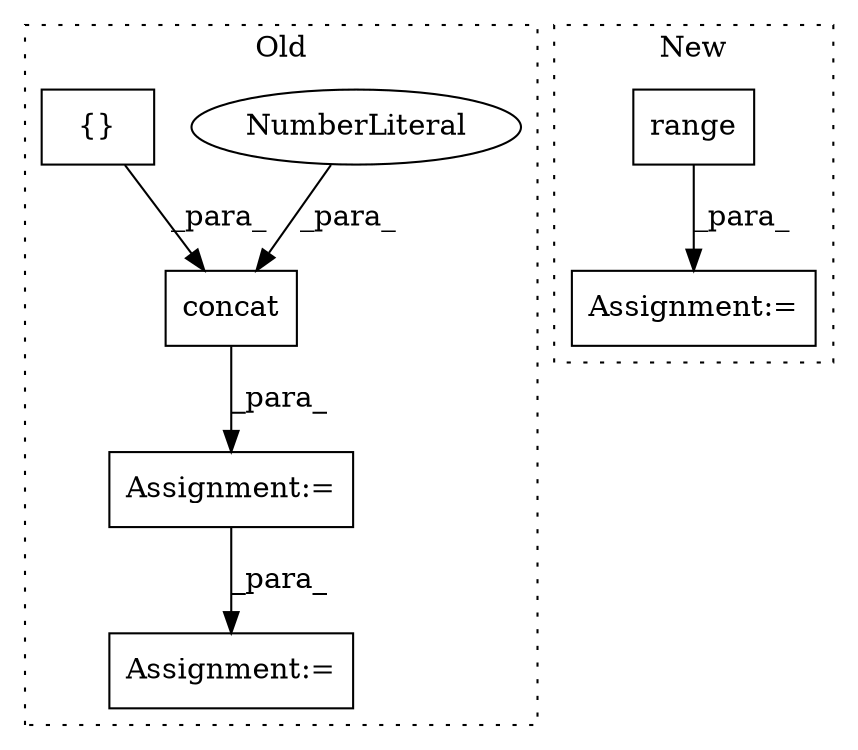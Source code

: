 digraph G {
subgraph cluster0 {
1 [label="concat" a="32" s="3241,3299" l="7,1" shape="box"];
4 [label="Assignment:=" a="7" s="3229" l="1" shape="box"];
5 [label="Assignment:=" a="7" s="3311" l="1" shape="box"];
6 [label="NumberLiteral" a="34" s="3298" l="1" shape="ellipse"];
7 [label="{}" a="4" s="3198,3201" l="1,1" shape="box"];
label = "Old";
style="dotted";
}
subgraph cluster1 {
2 [label="range" a="32" s="3326,3346" l="6,1" shape="box"];
3 [label="Assignment:=" a="7" s="3184" l="1" shape="box"];
label = "New";
style="dotted";
}
1 -> 4 [label="_para_"];
2 -> 3 [label="_para_"];
4 -> 5 [label="_para_"];
6 -> 1 [label="_para_"];
7 -> 1 [label="_para_"];
}